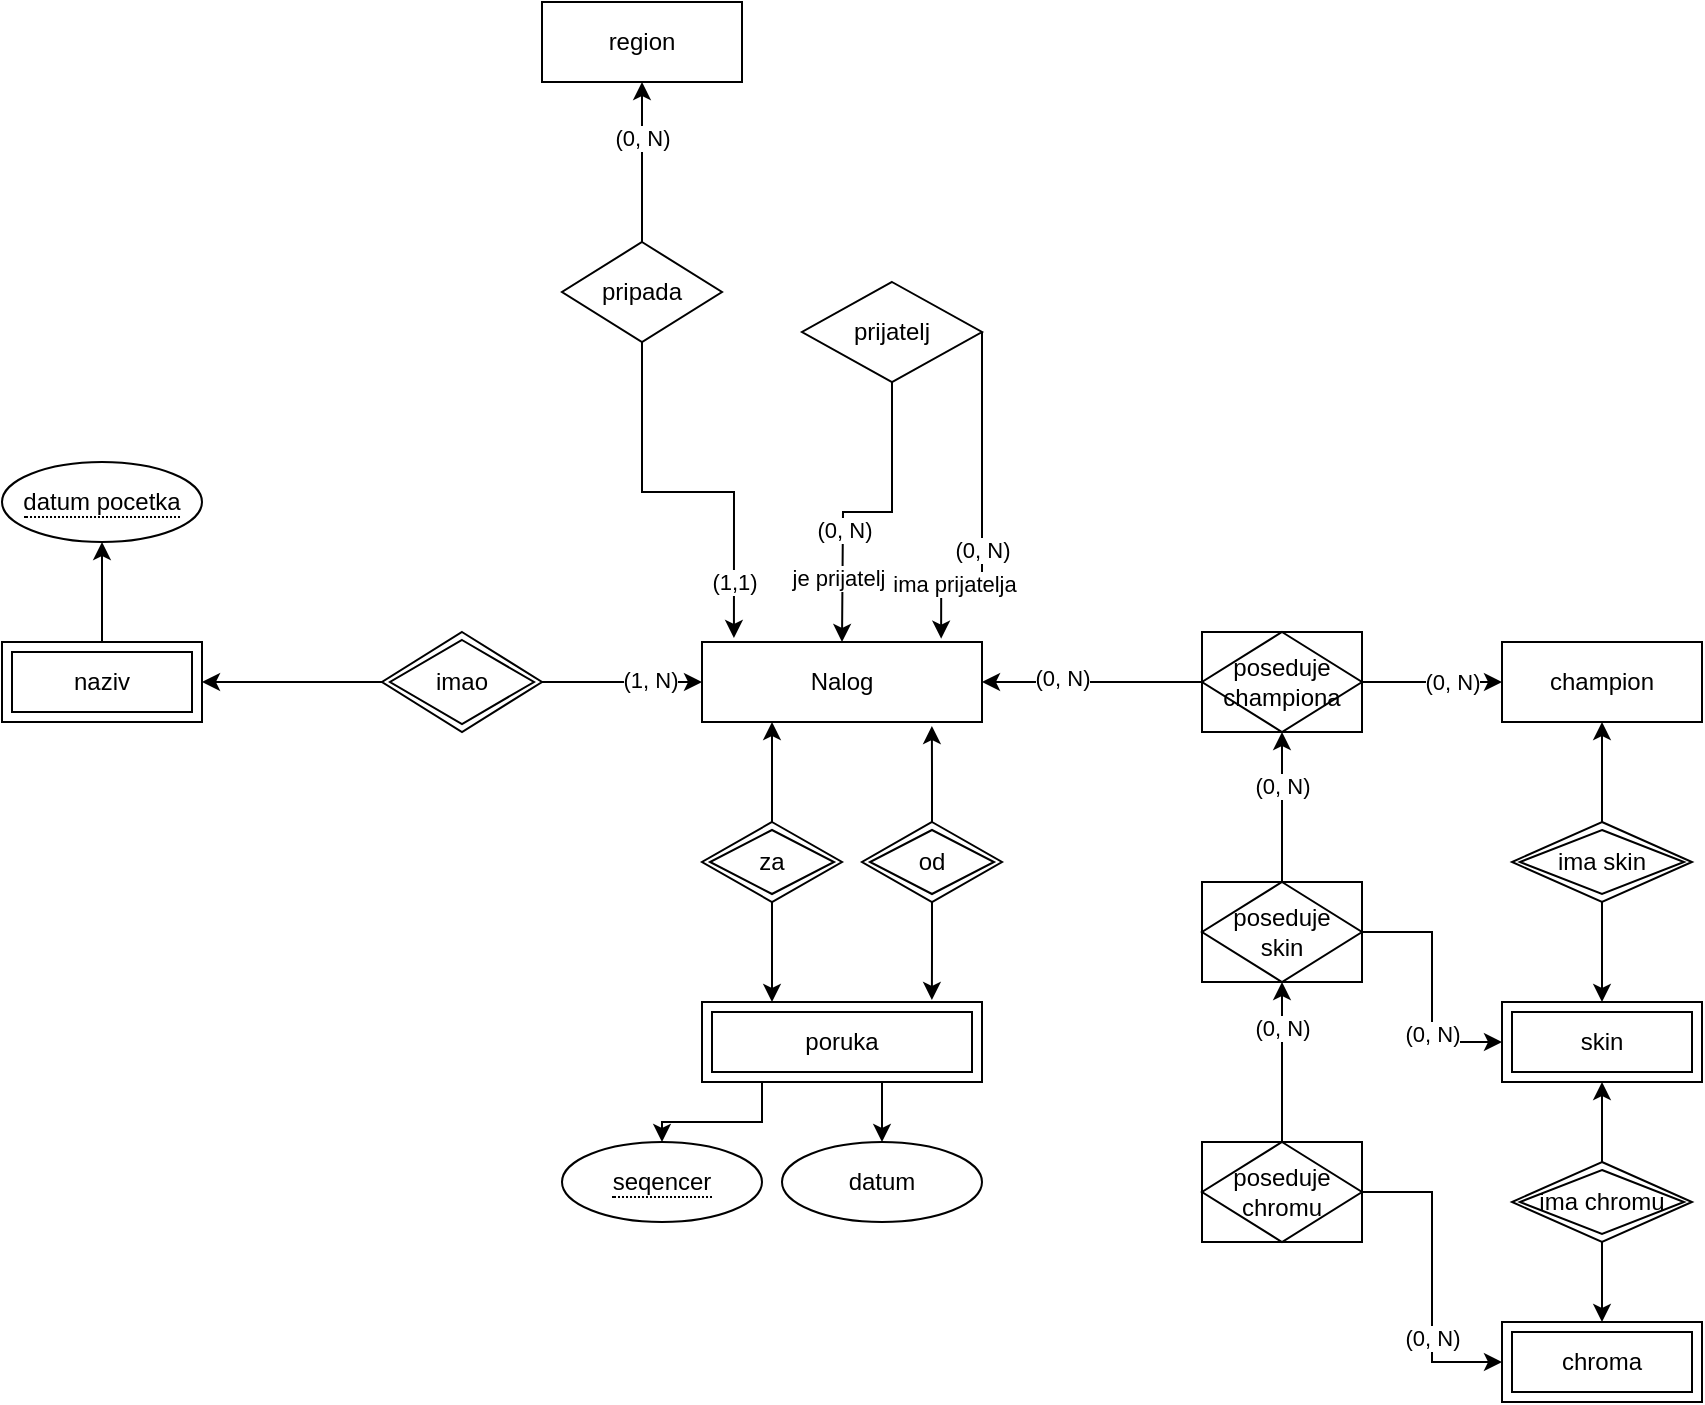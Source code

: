 <mxfile version="21.1.9" type="github">
  <diagram id="R2lEEEUBdFMjLlhIrx00" name="Page-1">
    <mxGraphModel dx="1728" dy="930" grid="1" gridSize="10" guides="1" tooltips="1" connect="1" arrows="1" fold="1" page="1" pageScale="1" pageWidth="850" pageHeight="1100" math="0" shadow="0" extFonts="Permanent Marker^https://fonts.googleapis.com/css?family=Permanent+Marker">
      <root>
        <mxCell id="0" />
        <mxCell id="1" parent="0" />
        <mxCell id="QXRDdDJVpAIqtoCWkeBa-1" value="Nalog" style="whiteSpace=wrap;html=1;align=center;" vertex="1" parent="1">
          <mxGeometry x="500" y="420" width="140" height="40" as="geometry" />
        </mxCell>
        <mxCell id="QXRDdDJVpAIqtoCWkeBa-3" style="edgeStyle=orthogonalEdgeStyle;rounded=0;orthogonalLoop=1;jettySize=auto;html=1;exitX=1;exitY=0.5;exitDx=0;exitDy=0;entryX=0.854;entryY=-0.042;entryDx=0;entryDy=0;entryPerimeter=0;" edge="1" parent="1" source="QXRDdDJVpAIqtoCWkeBa-2" target="QXRDdDJVpAIqtoCWkeBa-1">
          <mxGeometry relative="1" as="geometry">
            <mxPoint x="650" y="280" as="sourcePoint" />
            <mxPoint x="680" y="420" as="targetPoint" />
            <Array as="points">
              <mxPoint x="640" y="390" />
              <mxPoint x="620" y="390" />
            </Array>
          </mxGeometry>
        </mxCell>
        <mxCell id="QXRDdDJVpAIqtoCWkeBa-7" value="(0, N)" style="edgeLabel;html=1;align=center;verticalAlign=middle;resizable=0;points=[];" vertex="1" connectable="0" parent="QXRDdDJVpAIqtoCWkeBa-3">
          <mxGeometry x="0.39" relative="1" as="geometry">
            <mxPoint y="-12" as="offset" />
          </mxGeometry>
        </mxCell>
        <mxCell id="QXRDdDJVpAIqtoCWkeBa-8" value="ima prijatelja" style="edgeLabel;html=1;align=center;verticalAlign=middle;resizable=0;points=[];" vertex="1" connectable="0" parent="QXRDdDJVpAIqtoCWkeBa-3">
          <mxGeometry x="0.6" y="1" relative="1" as="geometry">
            <mxPoint as="offset" />
          </mxGeometry>
        </mxCell>
        <mxCell id="QXRDdDJVpAIqtoCWkeBa-4" style="edgeStyle=orthogonalEdgeStyle;rounded=0;orthogonalLoop=1;jettySize=auto;html=1;exitX=0.5;exitY=1;exitDx=0;exitDy=0;entryX=0.5;entryY=0;entryDx=0;entryDy=0;" edge="1" parent="1" source="QXRDdDJVpAIqtoCWkeBa-2">
          <mxGeometry relative="1" as="geometry">
            <mxPoint x="570" y="330" as="sourcePoint" />
            <mxPoint x="570" y="420" as="targetPoint" />
          </mxGeometry>
        </mxCell>
        <mxCell id="QXRDdDJVpAIqtoCWkeBa-5" value="je prijatelj" style="edgeLabel;html=1;align=center;verticalAlign=middle;resizable=0;points=[];" vertex="1" connectable="0" parent="QXRDdDJVpAIqtoCWkeBa-4">
          <mxGeometry x="0.733" y="-2" relative="1" as="geometry">
            <mxPoint y="-12" as="offset" />
          </mxGeometry>
        </mxCell>
        <mxCell id="QXRDdDJVpAIqtoCWkeBa-9" value="(0, N)" style="edgeLabel;html=1;align=center;verticalAlign=middle;resizable=0;points=[];" vertex="1" connectable="0" parent="QXRDdDJVpAIqtoCWkeBa-4">
          <mxGeometry x="0.267" relative="1" as="geometry">
            <mxPoint as="offset" />
          </mxGeometry>
        </mxCell>
        <mxCell id="QXRDdDJVpAIqtoCWkeBa-2" value="prijatelj" style="shape=rhombus;perimeter=rhombusPerimeter;whiteSpace=wrap;html=1;align=center;" vertex="1" parent="1">
          <mxGeometry x="550" y="240" width="90" height="50" as="geometry" />
        </mxCell>
        <mxCell id="QXRDdDJVpAIqtoCWkeBa-14" value="" style="edgeStyle=orthogonalEdgeStyle;rounded=0;orthogonalLoop=1;jettySize=auto;html=1;entryX=0.25;entryY=1;entryDx=0;entryDy=0;" edge="1" parent="1" source="QXRDdDJVpAIqtoCWkeBa-10" target="QXRDdDJVpAIqtoCWkeBa-1">
          <mxGeometry relative="1" as="geometry" />
        </mxCell>
        <mxCell id="QXRDdDJVpAIqtoCWkeBa-19" style="edgeStyle=orthogonalEdgeStyle;rounded=0;orthogonalLoop=1;jettySize=auto;html=1;entryX=0.25;entryY=0;entryDx=0;entryDy=0;" edge="1" parent="1" source="QXRDdDJVpAIqtoCWkeBa-10" target="QXRDdDJVpAIqtoCWkeBa-17">
          <mxGeometry relative="1" as="geometry" />
        </mxCell>
        <mxCell id="QXRDdDJVpAIqtoCWkeBa-10" value="za" style="shape=rhombus;double=1;perimeter=rhombusPerimeter;whiteSpace=wrap;html=1;align=center;" vertex="1" parent="1">
          <mxGeometry x="500" y="510" width="70" height="40" as="geometry" />
        </mxCell>
        <mxCell id="QXRDdDJVpAIqtoCWkeBa-16" style="edgeStyle=orthogonalEdgeStyle;rounded=0;orthogonalLoop=1;jettySize=auto;html=1;entryX=0.821;entryY=1.05;entryDx=0;entryDy=0;entryPerimeter=0;" edge="1" parent="1" source="QXRDdDJVpAIqtoCWkeBa-11" target="QXRDdDJVpAIqtoCWkeBa-1">
          <mxGeometry relative="1" as="geometry" />
        </mxCell>
        <mxCell id="QXRDdDJVpAIqtoCWkeBa-20" style="edgeStyle=orthogonalEdgeStyle;rounded=0;orthogonalLoop=1;jettySize=auto;html=1;entryX=0.821;entryY=-0.025;entryDx=0;entryDy=0;entryPerimeter=0;" edge="1" parent="1" source="QXRDdDJVpAIqtoCWkeBa-11" target="QXRDdDJVpAIqtoCWkeBa-17">
          <mxGeometry relative="1" as="geometry" />
        </mxCell>
        <mxCell id="QXRDdDJVpAIqtoCWkeBa-11" value="od" style="shape=rhombus;double=1;perimeter=rhombusPerimeter;whiteSpace=wrap;html=1;align=center;" vertex="1" parent="1">
          <mxGeometry x="580" y="510" width="70" height="40" as="geometry" />
        </mxCell>
        <mxCell id="QXRDdDJVpAIqtoCWkeBa-25" style="edgeStyle=orthogonalEdgeStyle;rounded=0;orthogonalLoop=1;jettySize=auto;html=1;entryX=0.5;entryY=0;entryDx=0;entryDy=0;" edge="1" parent="1" source="QXRDdDJVpAIqtoCWkeBa-17" target="QXRDdDJVpAIqtoCWkeBa-24">
          <mxGeometry relative="1" as="geometry">
            <Array as="points">
              <mxPoint x="530" y="660" />
              <mxPoint x="480" y="660" />
            </Array>
          </mxGeometry>
        </mxCell>
        <mxCell id="QXRDdDJVpAIqtoCWkeBa-28" style="edgeStyle=orthogonalEdgeStyle;rounded=0;orthogonalLoop=1;jettySize=auto;html=1;exitX=0.75;exitY=1;exitDx=0;exitDy=0;entryX=0.5;entryY=0;entryDx=0;entryDy=0;" edge="1" parent="1" source="QXRDdDJVpAIqtoCWkeBa-17" target="QXRDdDJVpAIqtoCWkeBa-26">
          <mxGeometry relative="1" as="geometry" />
        </mxCell>
        <mxCell id="QXRDdDJVpAIqtoCWkeBa-17" value="poruka" style="shape=ext;margin=3;double=1;whiteSpace=wrap;html=1;align=center;" vertex="1" parent="1">
          <mxGeometry x="500" y="600" width="140" height="40" as="geometry" />
        </mxCell>
        <mxCell id="QXRDdDJVpAIqtoCWkeBa-24" value="&lt;span style=&quot;border-bottom: 1px dotted&quot;&gt;seqencer&lt;/span&gt;" style="ellipse;whiteSpace=wrap;html=1;align=center;" vertex="1" parent="1">
          <mxGeometry x="430" y="670" width="100" height="40" as="geometry" />
        </mxCell>
        <mxCell id="QXRDdDJVpAIqtoCWkeBa-26" value="datum" style="ellipse;whiteSpace=wrap;html=1;align=center;" vertex="1" parent="1">
          <mxGeometry x="540" y="670" width="100" height="40" as="geometry" />
        </mxCell>
        <mxCell id="QXRDdDJVpAIqtoCWkeBa-33" value="" style="edgeStyle=orthogonalEdgeStyle;rounded=0;orthogonalLoop=1;jettySize=auto;html=1;" edge="1" parent="1" source="QXRDdDJVpAIqtoCWkeBa-32" target="QXRDdDJVpAIqtoCWkeBa-1">
          <mxGeometry relative="1" as="geometry" />
        </mxCell>
        <mxCell id="QXRDdDJVpAIqtoCWkeBa-49" value="(1, N)" style="edgeLabel;html=1;align=center;verticalAlign=middle;resizable=0;points=[];" vertex="1" connectable="0" parent="QXRDdDJVpAIqtoCWkeBa-33">
          <mxGeometry x="0.354" y="1" relative="1" as="geometry">
            <mxPoint as="offset" />
          </mxGeometry>
        </mxCell>
        <mxCell id="QXRDdDJVpAIqtoCWkeBa-36" value="" style="edgeStyle=orthogonalEdgeStyle;rounded=0;orthogonalLoop=1;jettySize=auto;html=1;" edge="1" parent="1" source="QXRDdDJVpAIqtoCWkeBa-32" target="QXRDdDJVpAIqtoCWkeBa-34">
          <mxGeometry relative="1" as="geometry" />
        </mxCell>
        <mxCell id="QXRDdDJVpAIqtoCWkeBa-32" value="imao" style="shape=rhombus;double=1;perimeter=rhombusPerimeter;whiteSpace=wrap;html=1;align=center;" vertex="1" parent="1">
          <mxGeometry x="340" y="415" width="80" height="50" as="geometry" />
        </mxCell>
        <mxCell id="QXRDdDJVpAIqtoCWkeBa-38" value="" style="edgeStyle=orthogonalEdgeStyle;rounded=0;orthogonalLoop=1;jettySize=auto;html=1;" edge="1" parent="1" source="QXRDdDJVpAIqtoCWkeBa-34" target="QXRDdDJVpAIqtoCWkeBa-37">
          <mxGeometry relative="1" as="geometry" />
        </mxCell>
        <mxCell id="QXRDdDJVpAIqtoCWkeBa-34" value="naziv" style="shape=ext;margin=3;double=1;whiteSpace=wrap;html=1;align=center;" vertex="1" parent="1">
          <mxGeometry x="150" y="420" width="100" height="40" as="geometry" />
        </mxCell>
        <mxCell id="QXRDdDJVpAIqtoCWkeBa-37" value="&lt;span style=&quot;border-bottom: 1px dotted&quot;&gt;datum pocetka&lt;/span&gt;" style="ellipse;whiteSpace=wrap;html=1;align=center;" vertex="1" parent="1">
          <mxGeometry x="150" y="330" width="100" height="40" as="geometry" />
        </mxCell>
        <mxCell id="QXRDdDJVpAIqtoCWkeBa-40" value="region" style="whiteSpace=wrap;html=1;align=center;" vertex="1" parent="1">
          <mxGeometry x="420" y="100" width="100" height="40" as="geometry" />
        </mxCell>
        <mxCell id="QXRDdDJVpAIqtoCWkeBa-46" value="" style="edgeStyle=orthogonalEdgeStyle;rounded=0;orthogonalLoop=1;jettySize=auto;html=1;" edge="1" parent="1" source="QXRDdDJVpAIqtoCWkeBa-42" target="QXRDdDJVpAIqtoCWkeBa-40">
          <mxGeometry relative="1" as="geometry" />
        </mxCell>
        <mxCell id="QXRDdDJVpAIqtoCWkeBa-51" value="(0, N)" style="edgeLabel;html=1;align=center;verticalAlign=middle;resizable=0;points=[];" vertex="1" connectable="0" parent="QXRDdDJVpAIqtoCWkeBa-46">
          <mxGeometry x="0.305" y="2" relative="1" as="geometry">
            <mxPoint x="2" as="offset" />
          </mxGeometry>
        </mxCell>
        <mxCell id="QXRDdDJVpAIqtoCWkeBa-47" style="edgeStyle=orthogonalEdgeStyle;rounded=0;orthogonalLoop=1;jettySize=auto;html=1;entryX=0.114;entryY=-0.05;entryDx=0;entryDy=0;entryPerimeter=0;" edge="1" parent="1" source="QXRDdDJVpAIqtoCWkeBa-42" target="QXRDdDJVpAIqtoCWkeBa-1">
          <mxGeometry relative="1" as="geometry" />
        </mxCell>
        <mxCell id="QXRDdDJVpAIqtoCWkeBa-50" value="(1,1)" style="edgeLabel;html=1;align=center;verticalAlign=middle;resizable=0;points=[];" vertex="1" connectable="0" parent="QXRDdDJVpAIqtoCWkeBa-47">
          <mxGeometry x="0.707" relative="1" as="geometry">
            <mxPoint as="offset" />
          </mxGeometry>
        </mxCell>
        <mxCell id="QXRDdDJVpAIqtoCWkeBa-42" value="pripada" style="rhombus;whiteSpace=wrap;html=1;" vertex="1" parent="1">
          <mxGeometry x="430" y="220" width="80" height="50" as="geometry" />
        </mxCell>
        <mxCell id="QXRDdDJVpAIqtoCWkeBa-55" value="" style="edgeStyle=orthogonalEdgeStyle;rounded=0;orthogonalLoop=1;jettySize=auto;html=1;entryX=0;entryY=0.5;entryDx=0;entryDy=0;exitX=1;exitY=0.5;exitDx=0;exitDy=0;" edge="1" parent="1" source="QXRDdDJVpAIqtoCWkeBa-83" target="QXRDdDJVpAIqtoCWkeBa-56">
          <mxGeometry relative="1" as="geometry">
            <mxPoint x="830" y="440" as="sourcePoint" />
            <mxPoint x="890" y="440" as="targetPoint" />
          </mxGeometry>
        </mxCell>
        <mxCell id="QXRDdDJVpAIqtoCWkeBa-75" value="(0, N)" style="edgeLabel;html=1;align=center;verticalAlign=middle;resizable=0;points=[];" vertex="1" connectable="0" parent="QXRDdDJVpAIqtoCWkeBa-55">
          <mxGeometry x="0.286" relative="1" as="geometry">
            <mxPoint as="offset" />
          </mxGeometry>
        </mxCell>
        <mxCell id="QXRDdDJVpAIqtoCWkeBa-69" value="" style="edgeStyle=orthogonalEdgeStyle;rounded=0;orthogonalLoop=1;jettySize=auto;html=1;exitX=0;exitY=0.5;exitDx=0;exitDy=0;" edge="1" parent="1" source="QXRDdDJVpAIqtoCWkeBa-83" target="QXRDdDJVpAIqtoCWkeBa-1">
          <mxGeometry relative="1" as="geometry">
            <mxPoint x="750" y="440" as="sourcePoint" />
            <Array as="points">
              <mxPoint x="760" y="440" />
              <mxPoint x="703" y="440" />
              <mxPoint x="703" y="430" />
            </Array>
          </mxGeometry>
        </mxCell>
        <mxCell id="QXRDdDJVpAIqtoCWkeBa-74" value="(0, N)" style="edgeLabel;html=1;align=center;verticalAlign=middle;resizable=0;points=[];" vertex="1" connectable="0" parent="QXRDdDJVpAIqtoCWkeBa-69">
          <mxGeometry x="0.384" y="-2" relative="1" as="geometry">
            <mxPoint as="offset" />
          </mxGeometry>
        </mxCell>
        <mxCell id="QXRDdDJVpAIqtoCWkeBa-56" value="champion" style="whiteSpace=wrap;html=1;align=center;" vertex="1" parent="1">
          <mxGeometry x="900" y="420" width="100" height="40" as="geometry" />
        </mxCell>
        <mxCell id="QXRDdDJVpAIqtoCWkeBa-59" value="" style="edgeStyle=orthogonalEdgeStyle;rounded=0;orthogonalLoop=1;jettySize=auto;html=1;" edge="1" parent="1" source="QXRDdDJVpAIqtoCWkeBa-57" target="QXRDdDJVpAIqtoCWkeBa-56">
          <mxGeometry relative="1" as="geometry" />
        </mxCell>
        <mxCell id="QXRDdDJVpAIqtoCWkeBa-65" value="" style="edgeStyle=orthogonalEdgeStyle;rounded=0;orthogonalLoop=1;jettySize=auto;html=1;" edge="1" parent="1" source="QXRDdDJVpAIqtoCWkeBa-57" target="QXRDdDJVpAIqtoCWkeBa-64">
          <mxGeometry relative="1" as="geometry" />
        </mxCell>
        <mxCell id="QXRDdDJVpAIqtoCWkeBa-57" value="ima skin" style="shape=rhombus;double=1;perimeter=rhombusPerimeter;whiteSpace=wrap;html=1;align=center;" vertex="1" parent="1">
          <mxGeometry x="905" y="510" width="90" height="40" as="geometry" />
        </mxCell>
        <mxCell id="QXRDdDJVpAIqtoCWkeBa-64" value="skin" style="shape=ext;margin=3;double=1;whiteSpace=wrap;html=1;align=center;" vertex="1" parent="1">
          <mxGeometry x="900" y="600" width="100" height="40" as="geometry" />
        </mxCell>
        <mxCell id="QXRDdDJVpAIqtoCWkeBa-81" value="" style="edgeStyle=orthogonalEdgeStyle;rounded=0;orthogonalLoop=1;jettySize=auto;html=1;entryX=0.5;entryY=1;entryDx=0;entryDy=0;exitX=0.5;exitY=0;exitDx=0;exitDy=0;" edge="1" parent="1" source="QXRDdDJVpAIqtoCWkeBa-84" target="QXRDdDJVpAIqtoCWkeBa-83">
          <mxGeometry relative="1" as="geometry">
            <mxPoint x="790" y="520" as="sourcePoint" />
            <mxPoint x="790" y="465" as="targetPoint" />
          </mxGeometry>
        </mxCell>
        <mxCell id="QXRDdDJVpAIqtoCWkeBa-82" value="(0, N)" style="edgeLabel;html=1;align=center;verticalAlign=middle;resizable=0;points=[];" vertex="1" connectable="0" parent="QXRDdDJVpAIqtoCWkeBa-81">
          <mxGeometry x="0.299" relative="1" as="geometry">
            <mxPoint as="offset" />
          </mxGeometry>
        </mxCell>
        <mxCell id="QXRDdDJVpAIqtoCWkeBa-76" value="chroma" style="shape=ext;margin=3;double=1;whiteSpace=wrap;html=1;align=center;" vertex="1" parent="1">
          <mxGeometry x="900" y="760" width="100" height="40" as="geometry" />
        </mxCell>
        <mxCell id="QXRDdDJVpAIqtoCWkeBa-79" value="" style="edgeStyle=orthogonalEdgeStyle;rounded=0;orthogonalLoop=1;jettySize=auto;html=1;" edge="1" parent="1" source="QXRDdDJVpAIqtoCWkeBa-78" target="QXRDdDJVpAIqtoCWkeBa-64">
          <mxGeometry relative="1" as="geometry" />
        </mxCell>
        <mxCell id="QXRDdDJVpAIqtoCWkeBa-80" value="" style="edgeStyle=orthogonalEdgeStyle;rounded=0;orthogonalLoop=1;jettySize=auto;html=1;" edge="1" parent="1" source="QXRDdDJVpAIqtoCWkeBa-78" target="QXRDdDJVpAIqtoCWkeBa-76">
          <mxGeometry relative="1" as="geometry" />
        </mxCell>
        <mxCell id="QXRDdDJVpAIqtoCWkeBa-78" value="ima chromu" style="shape=rhombus;double=1;perimeter=rhombusPerimeter;whiteSpace=wrap;html=1;align=center;" vertex="1" parent="1">
          <mxGeometry x="905" y="680" width="90" height="40" as="geometry" />
        </mxCell>
        <mxCell id="QXRDdDJVpAIqtoCWkeBa-83" value="poseduje&lt;br style=&quot;border-color: var(--border-color);&quot;&gt;championa" style="shape=associativeEntity;whiteSpace=wrap;html=1;align=center;" vertex="1" parent="1">
          <mxGeometry x="750" y="415" width="80" height="50" as="geometry" />
        </mxCell>
        <mxCell id="QXRDdDJVpAIqtoCWkeBa-85" style="edgeStyle=orthogonalEdgeStyle;rounded=0;orthogonalLoop=1;jettySize=auto;html=1;entryX=0;entryY=0.5;entryDx=0;entryDy=0;" edge="1" parent="1" source="QXRDdDJVpAIqtoCWkeBa-84" target="QXRDdDJVpAIqtoCWkeBa-64">
          <mxGeometry relative="1" as="geometry" />
        </mxCell>
        <mxCell id="QXRDdDJVpAIqtoCWkeBa-87" value="(0, N)" style="edgeLabel;html=1;align=center;verticalAlign=middle;resizable=0;points=[];" vertex="1" connectable="0" parent="QXRDdDJVpAIqtoCWkeBa-85">
          <mxGeometry x="0.372" relative="1" as="geometry">
            <mxPoint as="offset" />
          </mxGeometry>
        </mxCell>
        <mxCell id="QXRDdDJVpAIqtoCWkeBa-84" value="poseduje&lt;br style=&quot;border-color: var(--border-color);&quot;&gt;skin" style="shape=associativeEntity;whiteSpace=wrap;html=1;align=center;" vertex="1" parent="1">
          <mxGeometry x="750" y="540" width="80" height="50" as="geometry" />
        </mxCell>
        <mxCell id="QXRDdDJVpAIqtoCWkeBa-89" style="edgeStyle=orthogonalEdgeStyle;rounded=0;orthogonalLoop=1;jettySize=auto;html=1;entryX=0;entryY=0.5;entryDx=0;entryDy=0;" edge="1" parent="1" source="QXRDdDJVpAIqtoCWkeBa-88" target="QXRDdDJVpAIqtoCWkeBa-76">
          <mxGeometry relative="1" as="geometry" />
        </mxCell>
        <mxCell id="QXRDdDJVpAIqtoCWkeBa-90" value="(0, N)" style="edgeLabel;html=1;align=center;verticalAlign=middle;resizable=0;points=[];" vertex="1" connectable="0" parent="QXRDdDJVpAIqtoCWkeBa-89">
          <mxGeometry x="0.39" relative="1" as="geometry">
            <mxPoint as="offset" />
          </mxGeometry>
        </mxCell>
        <mxCell id="QXRDdDJVpAIqtoCWkeBa-91" value="" style="edgeStyle=orthogonalEdgeStyle;rounded=0;orthogonalLoop=1;jettySize=auto;html=1;" edge="1" parent="1" source="QXRDdDJVpAIqtoCWkeBa-88" target="QXRDdDJVpAIqtoCWkeBa-84">
          <mxGeometry relative="1" as="geometry" />
        </mxCell>
        <mxCell id="QXRDdDJVpAIqtoCWkeBa-93" value="(0, N)" style="edgeLabel;html=1;align=center;verticalAlign=middle;resizable=0;points=[];" vertex="1" connectable="0" parent="QXRDdDJVpAIqtoCWkeBa-91">
          <mxGeometry x="0.66" y="1" relative="1" as="geometry">
            <mxPoint x="1" y="9" as="offset" />
          </mxGeometry>
        </mxCell>
        <mxCell id="QXRDdDJVpAIqtoCWkeBa-88" value="poseduje&lt;br style=&quot;border-color: var(--border-color);&quot;&gt;chromu" style="shape=associativeEntity;whiteSpace=wrap;html=1;align=center;" vertex="1" parent="1">
          <mxGeometry x="750" y="670" width="80" height="50" as="geometry" />
        </mxCell>
      </root>
    </mxGraphModel>
  </diagram>
</mxfile>
